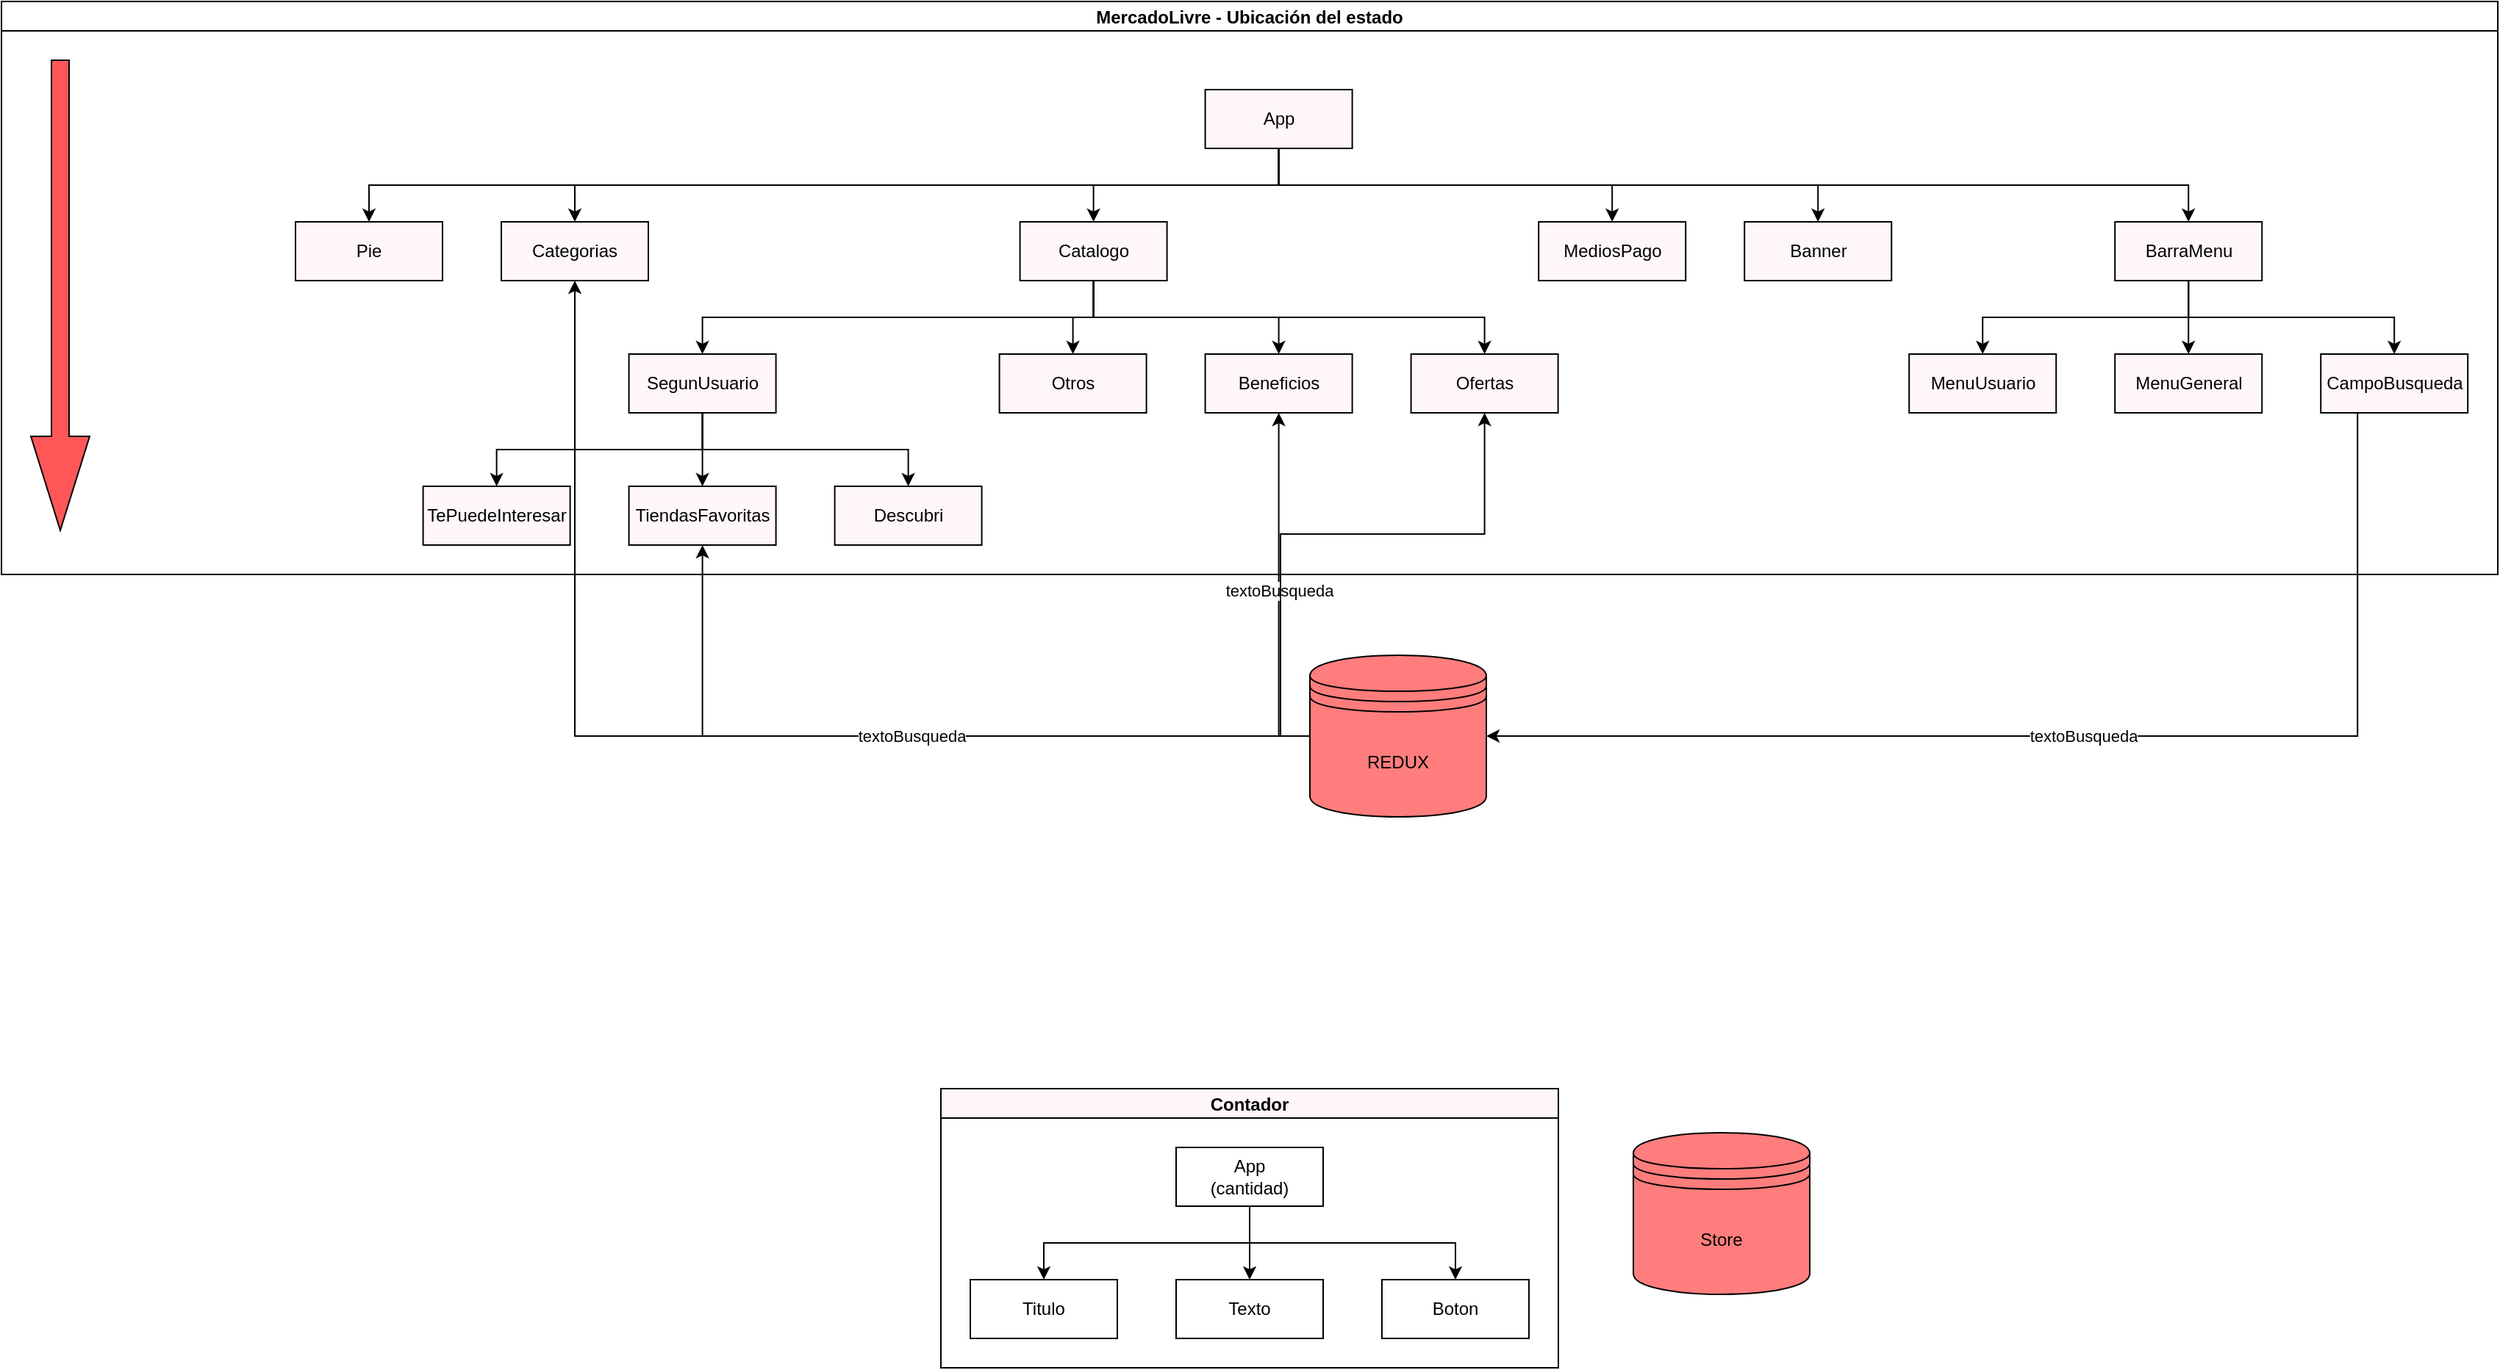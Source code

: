<mxfile version="15.3.8" type="device" pages="2"><diagram id="YV5X8uSX12ClwQIaQKZH" name="Arbol"><mxGraphModel dx="1404" dy="595" grid="1" gridSize="10" guides="1" tooltips="1" connect="1" arrows="1" fold="1" page="1" pageScale="1" pageWidth="827" pageHeight="1169" math="0" shadow="0"><root><mxCell id="0"/><mxCell id="1" parent="0"/><mxCell id="gQSKGE0dmUBeG7cD6dMA-41" value="MercadoLivre - Ubicación del estado" style="swimlane;startSize=20;horizontal=1;childLayout=treeLayout;horizontalTree=0;resizable=0;containerType=tree;" vertex="1" parent="1"><mxGeometry x="750" y="140" width="1698" height="390" as="geometry"/></mxCell><mxCell id="gQSKGE0dmUBeG7cD6dMA-42" value="App" style="whiteSpace=wrap;html=1;fillColor=#FFF7F7;" vertex="1" parent="gQSKGE0dmUBeG7cD6dMA-41"><mxGeometry x="818.8" y="60" width="100" height="40" as="geometry"/></mxCell><mxCell id="gQSKGE0dmUBeG7cD6dMA-43" value="BarraMenu" style="whiteSpace=wrap;html=1;fillColor=#FFF7F7;" vertex="1" parent="gQSKGE0dmUBeG7cD6dMA-41"><mxGeometry x="1437.6" y="150" width="100" height="40" as="geometry"/></mxCell><mxCell id="gQSKGE0dmUBeG7cD6dMA-44" value="" style="edgeStyle=elbowEdgeStyle;elbow=vertical;html=1;rounded=0;fillColor=#FFF7F7;" edge="1" parent="gQSKGE0dmUBeG7cD6dMA-41" source="gQSKGE0dmUBeG7cD6dMA-42" target="gQSKGE0dmUBeG7cD6dMA-43"><mxGeometry relative="1" as="geometry"/></mxCell><mxCell id="gQSKGE0dmUBeG7cD6dMA-45" value="Banner" style="whiteSpace=wrap;html=1;fillColor=#FFF7F7;" vertex="1" parent="gQSKGE0dmUBeG7cD6dMA-41"><mxGeometry x="1185.6" y="150" width="100" height="40" as="geometry"/></mxCell><mxCell id="gQSKGE0dmUBeG7cD6dMA-46" value="" style="edgeStyle=elbowEdgeStyle;elbow=vertical;html=1;rounded=0;fillColor=#FFF7F7;" edge="1" parent="gQSKGE0dmUBeG7cD6dMA-41" source="gQSKGE0dmUBeG7cD6dMA-42" target="gQSKGE0dmUBeG7cD6dMA-45"><mxGeometry relative="1" as="geometry"/></mxCell><mxCell id="gQSKGE0dmUBeG7cD6dMA-47" value="" style="edgeStyle=elbowEdgeStyle;elbow=vertical;html=1;rounded=0;fillColor=#FFF7F7;" edge="1" target="gQSKGE0dmUBeG7cD6dMA-48" source="gQSKGE0dmUBeG7cD6dMA-42" parent="gQSKGE0dmUBeG7cD6dMA-41"><mxGeometry relative="1" as="geometry"><mxPoint x="-3230" y="350" as="sourcePoint"/></mxGeometry></mxCell><mxCell id="gQSKGE0dmUBeG7cD6dMA-48" value="MediosPago" style="whiteSpace=wrap;html=1;fillColor=#FFF7F7;" vertex="1" parent="gQSKGE0dmUBeG7cD6dMA-41"><mxGeometry x="1045.6" y="150" width="100" height="40" as="geometry"/></mxCell><mxCell id="gQSKGE0dmUBeG7cD6dMA-49" value="" style="edgeStyle=elbowEdgeStyle;elbow=vertical;html=1;rounded=0;fillColor=#FFF7F7;" edge="1" target="gQSKGE0dmUBeG7cD6dMA-50" source="gQSKGE0dmUBeG7cD6dMA-42" parent="gQSKGE0dmUBeG7cD6dMA-41"><mxGeometry relative="1" as="geometry"><mxPoint x="-3090" y="350" as="sourcePoint"/></mxGeometry></mxCell><mxCell id="gQSKGE0dmUBeG7cD6dMA-50" value="Catalogo" style="whiteSpace=wrap;html=1;fillColor=#FFF7F7;" vertex="1" parent="gQSKGE0dmUBeG7cD6dMA-41"><mxGeometry x="692.8" y="150" width="100" height="40" as="geometry"/></mxCell><mxCell id="gQSKGE0dmUBeG7cD6dMA-51" value="" style="edgeStyle=elbowEdgeStyle;elbow=vertical;html=1;rounded=0;fillColor=#FFF7F7;" edge="1" target="gQSKGE0dmUBeG7cD6dMA-52" source="gQSKGE0dmUBeG7cD6dMA-42" parent="gQSKGE0dmUBeG7cD6dMA-41"><mxGeometry relative="1" as="geometry"><mxPoint x="-2880" y="350" as="sourcePoint"/></mxGeometry></mxCell><mxCell id="gQSKGE0dmUBeG7cD6dMA-52" value="Categorias" style="whiteSpace=wrap;html=1;fillColor=#FFF7F7;" vertex="1" parent="gQSKGE0dmUBeG7cD6dMA-41"><mxGeometry x="340" y="150" width="100" height="40" as="geometry"/></mxCell><mxCell id="gQSKGE0dmUBeG7cD6dMA-53" value="" style="edgeStyle=elbowEdgeStyle;elbow=vertical;html=1;rounded=0;fillColor=#FFF7F7;" edge="1" target="gQSKGE0dmUBeG7cD6dMA-54" source="gQSKGE0dmUBeG7cD6dMA-42" parent="gQSKGE0dmUBeG7cD6dMA-41"><mxGeometry relative="1" as="geometry"><mxPoint x="-2600" y="350" as="sourcePoint"/></mxGeometry></mxCell><mxCell id="gQSKGE0dmUBeG7cD6dMA-54" value="Pie" style="whiteSpace=wrap;html=1;fillColor=#FFF7F7;" vertex="1" parent="gQSKGE0dmUBeG7cD6dMA-41"><mxGeometry x="200" y="150" width="100" height="40" as="geometry"/></mxCell><mxCell id="gQSKGE0dmUBeG7cD6dMA-55" value="" style="edgeStyle=elbowEdgeStyle;elbow=vertical;html=1;rounded=0;fillColor=#FFF7F7;" edge="1" target="gQSKGE0dmUBeG7cD6dMA-56" source="gQSKGE0dmUBeG7cD6dMA-50" parent="gQSKGE0dmUBeG7cD6dMA-41"><mxGeometry relative="1" as="geometry"><mxPoint x="-2250" y="350" as="sourcePoint"/></mxGeometry></mxCell><mxCell id="gQSKGE0dmUBeG7cD6dMA-56" value="Ofertas" style="whiteSpace=wrap;html=1;fillColor=#FFF7F7;" vertex="1" parent="gQSKGE0dmUBeG7cD6dMA-41"><mxGeometry x="958.8" y="240" width="100" height="40" as="geometry"/></mxCell><mxCell id="gQSKGE0dmUBeG7cD6dMA-57" value="" style="edgeStyle=elbowEdgeStyle;elbow=vertical;html=1;rounded=0;fillColor=#FFF7F7;" edge="1" target="gQSKGE0dmUBeG7cD6dMA-58" source="gQSKGE0dmUBeG7cD6dMA-50" parent="gQSKGE0dmUBeG7cD6dMA-41"><mxGeometry relative="1" as="geometry"><mxPoint x="-2180" y="440" as="sourcePoint"/></mxGeometry></mxCell><mxCell id="gQSKGE0dmUBeG7cD6dMA-58" value="Beneficios" style="whiteSpace=wrap;html=1;fillColor=#FFF7F7;" vertex="1" parent="gQSKGE0dmUBeG7cD6dMA-41"><mxGeometry x="818.8" y="240" width="100" height="40" as="geometry"/></mxCell><mxCell id="gQSKGE0dmUBeG7cD6dMA-59" value="" style="edgeStyle=elbowEdgeStyle;elbow=vertical;html=1;rounded=0;fillColor=#FFF7F7;" edge="1" target="gQSKGE0dmUBeG7cD6dMA-60" source="gQSKGE0dmUBeG7cD6dMA-50" parent="gQSKGE0dmUBeG7cD6dMA-41"><mxGeometry relative="1" as="geometry"><mxPoint x="-1774" y="440" as="sourcePoint"/></mxGeometry></mxCell><mxCell id="gQSKGE0dmUBeG7cD6dMA-60" value="Otros" style="whiteSpace=wrap;html=1;fillColor=#FFF7F7;" vertex="1" parent="gQSKGE0dmUBeG7cD6dMA-41"><mxGeometry x="678.8" y="240" width="100" height="40" as="geometry"/></mxCell><mxCell id="gQSKGE0dmUBeG7cD6dMA-61" value="" style="edgeStyle=elbowEdgeStyle;elbow=vertical;html=1;rounded=0;fillColor=#FFF7F7;" edge="1" target="gQSKGE0dmUBeG7cD6dMA-62" source="gQSKGE0dmUBeG7cD6dMA-50" parent="gQSKGE0dmUBeG7cD6dMA-41"><mxGeometry relative="1" as="geometry"><mxPoint x="-1312" y="440" as="sourcePoint"/></mxGeometry></mxCell><mxCell id="gQSKGE0dmUBeG7cD6dMA-62" value="SegunUsuario" style="whiteSpace=wrap;html=1;fillColor=#FFF7F7;" vertex="1" parent="gQSKGE0dmUBeG7cD6dMA-41"><mxGeometry x="426.8" y="240" width="100" height="40" as="geometry"/></mxCell><mxCell id="gQSKGE0dmUBeG7cD6dMA-63" value="" style="edgeStyle=elbowEdgeStyle;elbow=vertical;html=1;rounded=0;fillColor=#FFF7F7;" edge="1" target="gQSKGE0dmUBeG7cD6dMA-64" source="gQSKGE0dmUBeG7cD6dMA-62" parent="gQSKGE0dmUBeG7cD6dMA-41"><mxGeometry relative="1" as="geometry"><mxPoint x="-794" y="440" as="sourcePoint"/></mxGeometry></mxCell><mxCell id="gQSKGE0dmUBeG7cD6dMA-64" value="Descubri" style="whiteSpace=wrap;html=1;fillColor=#FFF7F7;" vertex="1" parent="gQSKGE0dmUBeG7cD6dMA-41"><mxGeometry x="566.8" y="330" width="100" height="40" as="geometry"/></mxCell><mxCell id="gQSKGE0dmUBeG7cD6dMA-65" value="" style="edgeStyle=elbowEdgeStyle;elbow=vertical;html=1;rounded=0;fillColor=#FFF7F7;" edge="1" target="gQSKGE0dmUBeG7cD6dMA-66" source="gQSKGE0dmUBeG7cD6dMA-62" parent="gQSKGE0dmUBeG7cD6dMA-41"><mxGeometry relative="1" as="geometry"><mxPoint x="-584" y="530" as="sourcePoint"/></mxGeometry></mxCell><mxCell id="gQSKGE0dmUBeG7cD6dMA-66" value="TiendasFavoritas" style="whiteSpace=wrap;html=1;fillColor=#FFF7F7;" vertex="1" parent="gQSKGE0dmUBeG7cD6dMA-41"><mxGeometry x="426.8" y="330" width="100" height="40" as="geometry"/></mxCell><mxCell id="gQSKGE0dmUBeG7cD6dMA-67" value="" style="edgeStyle=elbowEdgeStyle;elbow=vertical;html=1;rounded=0;fillColor=#FFF7F7;" edge="1" target="gQSKGE0dmUBeG7cD6dMA-68" source="gQSKGE0dmUBeG7cD6dMA-62" parent="gQSKGE0dmUBeG7cD6dMA-41"><mxGeometry relative="1" as="geometry"><mxPoint x="-15.6" y="530" as="sourcePoint"/></mxGeometry></mxCell><mxCell id="gQSKGE0dmUBeG7cD6dMA-68" value="TePuedeInteresar" style="whiteSpace=wrap;html=1;fillColor=#FFF7F7;" vertex="1" parent="gQSKGE0dmUBeG7cD6dMA-41"><mxGeometry x="286.8" y="330" width="100" height="40" as="geometry"/></mxCell><mxCell id="gQSKGE0dmUBeG7cD6dMA-69" value="" style="edgeStyle=elbowEdgeStyle;elbow=vertical;html=1;rounded=0;fillColor=#FFF7F7;" edge="1" target="gQSKGE0dmUBeG7cD6dMA-70" source="gQSKGE0dmUBeG7cD6dMA-43" parent="gQSKGE0dmUBeG7cD6dMA-41"><mxGeometry relative="1" as="geometry"><mxPoint x="239.2" y="350" as="sourcePoint"/></mxGeometry></mxCell><mxCell id="gQSKGE0dmUBeG7cD6dMA-70" value="CampoBusqueda" style="whiteSpace=wrap;html=1;fillColor=#FFF7F7;" vertex="1" parent="gQSKGE0dmUBeG7cD6dMA-41"><mxGeometry x="1577.6" y="240" width="100" height="40" as="geometry"/></mxCell><mxCell id="gQSKGE0dmUBeG7cD6dMA-71" value="" style="edgeStyle=elbowEdgeStyle;elbow=vertical;html=1;rounded=0;fillColor=#FFF7F7;" edge="1" target="gQSKGE0dmUBeG7cD6dMA-72" source="gQSKGE0dmUBeG7cD6dMA-43" parent="gQSKGE0dmUBeG7cD6dMA-41"><mxGeometry relative="1" as="geometry"><mxPoint x="-323.6" y="440" as="sourcePoint"/></mxGeometry></mxCell><mxCell id="gQSKGE0dmUBeG7cD6dMA-72" value="MenuGeneral" style="whiteSpace=wrap;html=1;fillColor=#FFF7F7;" vertex="1" parent="gQSKGE0dmUBeG7cD6dMA-41"><mxGeometry x="1437.6" y="240" width="100" height="40" as="geometry"/></mxCell><mxCell id="gQSKGE0dmUBeG7cD6dMA-73" value="" style="edgeStyle=elbowEdgeStyle;elbow=vertical;html=1;rounded=0;fillColor=#FFF7F7;" edge="1" target="gQSKGE0dmUBeG7cD6dMA-74" source="gQSKGE0dmUBeG7cD6dMA-43" parent="gQSKGE0dmUBeG7cD6dMA-41"><mxGeometry relative="1" as="geometry"><mxPoint x="309.2" y="440" as="sourcePoint"/></mxGeometry></mxCell><mxCell id="gQSKGE0dmUBeG7cD6dMA-74" value="MenuUsuario" style="whiteSpace=wrap;html=1;fillColor=#FFF7F7;" vertex="1" parent="gQSKGE0dmUBeG7cD6dMA-41"><mxGeometry x="1297.6" y="240" width="100" height="40" as="geometry"/></mxCell><mxCell id="gQSKGE0dmUBeG7cD6dMA-89" value="" style="shape=singleArrow;direction=south;whiteSpace=wrap;html=1;fillColor=#FF5757;" vertex="1" parent="gQSKGE0dmUBeG7cD6dMA-41"><mxGeometry x="20" y="40" width="40" height="320" as="geometry"/></mxCell><mxCell id="gQSKGE0dmUBeG7cD6dMA-98" value="" style="edgeStyle=orthogonalEdgeStyle;rounded=0;orthogonalLoop=1;jettySize=auto;html=1;exitX=0;exitY=0.5;exitDx=0;exitDy=0;fillColor=#FFF7F7;" edge="1" parent="1" source="gQSKGE0dmUBeG7cD6dMA-95" target="gQSKGE0dmUBeG7cD6dMA-52"><mxGeometry relative="1" as="geometry"/></mxCell><mxCell id="gQSKGE0dmUBeG7cD6dMA-99" value="textoBusqueda" style="edgeStyle=orthogonalEdgeStyle;rounded=0;orthogonalLoop=1;jettySize=auto;html=1;exitX=0;exitY=0.5;exitDx=0;exitDy=0;fillColor=#FFF7F7;" edge="1" parent="1" source="gQSKGE0dmUBeG7cD6dMA-95" target="gQSKGE0dmUBeG7cD6dMA-58"><mxGeometry relative="1" as="geometry"/></mxCell><mxCell id="gQSKGE0dmUBeG7cD6dMA-101" value="textoBusqueda" style="edgeStyle=orthogonalEdgeStyle;rounded=0;orthogonalLoop=1;jettySize=auto;html=1;exitX=0;exitY=0.5;exitDx=0;exitDy=0;fillColor=#FFF7F7;" edge="1" parent="1" source="gQSKGE0dmUBeG7cD6dMA-95" target="gQSKGE0dmUBeG7cD6dMA-66"><mxGeometry relative="1" as="geometry"/></mxCell><mxCell id="gQSKGE0dmUBeG7cD6dMA-102" style="edgeStyle=orthogonalEdgeStyle;rounded=0;orthogonalLoop=1;jettySize=auto;html=1;exitX=0;exitY=0.5;exitDx=0;exitDy=0;entryX=0.5;entryY=1;entryDx=0;entryDy=0;fillColor=#FFF7F7;" edge="1" parent="1" source="gQSKGE0dmUBeG7cD6dMA-95" target="gQSKGE0dmUBeG7cD6dMA-56"><mxGeometry relative="1" as="geometry"/></mxCell><mxCell id="gQSKGE0dmUBeG7cD6dMA-95" value="REDUX" style="shape=datastore;whiteSpace=wrap;html=1;fillColor=#FF7D7D;" vertex="1" parent="1"><mxGeometry x="1640" y="585" width="120" height="110" as="geometry"/></mxCell><mxCell id="gQSKGE0dmUBeG7cD6dMA-96" value="textoBusqueda" style="edgeStyle=orthogonalEdgeStyle;rounded=0;orthogonalLoop=1;jettySize=auto;html=1;exitX=0.25;exitY=1;exitDx=0;exitDy=0;fillColor=#FFF7F7;entryX=1;entryY=0.5;entryDx=0;entryDy=0;" edge="1" parent="1" source="gQSKGE0dmUBeG7cD6dMA-70" target="gQSKGE0dmUBeG7cD6dMA-95"><mxGeometry relative="1" as="geometry"/></mxCell><mxCell id="gQSKGE0dmUBeG7cD6dMA-109" value="Contador" style="swimlane;startSize=20;horizontal=1;childLayout=treeLayout;horizontalTree=0;resizable=0;containerType=tree;fillColor=#FFF7F7;" vertex="1" parent="1"><mxGeometry x="1389" y="880" width="420" height="190" as="geometry"/></mxCell><mxCell id="gQSKGE0dmUBeG7cD6dMA-110" value="App&lt;br&gt;(cantidad)" style="whiteSpace=wrap;html=1;" vertex="1" parent="gQSKGE0dmUBeG7cD6dMA-109"><mxGeometry x="160" y="40" width="100" height="40" as="geometry"/></mxCell><mxCell id="gQSKGE0dmUBeG7cD6dMA-111" value="Titulo" style="whiteSpace=wrap;html=1;" vertex="1" parent="gQSKGE0dmUBeG7cD6dMA-109"><mxGeometry x="20" y="130" width="100" height="40" as="geometry"/></mxCell><mxCell id="gQSKGE0dmUBeG7cD6dMA-112" value="" style="edgeStyle=elbowEdgeStyle;elbow=vertical;html=1;rounded=0;" edge="1" parent="gQSKGE0dmUBeG7cD6dMA-109" source="gQSKGE0dmUBeG7cD6dMA-110" target="gQSKGE0dmUBeG7cD6dMA-111"><mxGeometry relative="1" as="geometry"/></mxCell><mxCell id="gQSKGE0dmUBeG7cD6dMA-113" value="Texto" style="whiteSpace=wrap;html=1;" vertex="1" parent="gQSKGE0dmUBeG7cD6dMA-109"><mxGeometry x="160" y="130" width="100" height="40" as="geometry"/></mxCell><mxCell id="gQSKGE0dmUBeG7cD6dMA-114" value="" style="edgeStyle=elbowEdgeStyle;elbow=vertical;html=1;rounded=0;" edge="1" parent="gQSKGE0dmUBeG7cD6dMA-109" source="gQSKGE0dmUBeG7cD6dMA-110" target="gQSKGE0dmUBeG7cD6dMA-113"><mxGeometry relative="1" as="geometry"/></mxCell><mxCell id="gQSKGE0dmUBeG7cD6dMA-115" value="" style="edgeStyle=elbowEdgeStyle;elbow=vertical;html=1;rounded=0;" edge="1" target="gQSKGE0dmUBeG7cD6dMA-116" source="gQSKGE0dmUBeG7cD6dMA-110" parent="gQSKGE0dmUBeG7cD6dMA-109"><mxGeometry relative="1" as="geometry"><mxPoint x="1500" y="980" as="sourcePoint"/></mxGeometry></mxCell><mxCell id="gQSKGE0dmUBeG7cD6dMA-116" value="Boton" style="whiteSpace=wrap;html=1;" vertex="1" parent="gQSKGE0dmUBeG7cD6dMA-109"><mxGeometry x="300" y="130" width="100" height="40" as="geometry"/></mxCell><mxCell id="gQSKGE0dmUBeG7cD6dMA-117" value="Store" style="shape=datastore;whiteSpace=wrap;html=1;fillColor=#FF7D7D;" vertex="1" parent="1"><mxGeometry x="1860" y="910" width="120" height="110" as="geometry"/></mxCell></root></mxGraphModel></diagram><diagram id="UH-rJwcg9DttyXWufvUu" name="Store"><mxGraphModel dx="1193" dy="506" grid="1" gridSize="10" guides="1" tooltips="1" connect="1" arrows="1" fold="1" page="1" pageScale="1" pageWidth="827" pageHeight="1169" math="0" shadow="0"><root><mxCell id="C74AvEd3xpXJX6xyaURE-0"/><mxCell id="C74AvEd3xpXJX6xyaURE-1" parent="C74AvEd3xpXJX6xyaURE-0"/><mxCell id="C74AvEd3xpXJX6xyaURE-2" value="Store" style="shape=datastore;whiteSpace=wrap;html=1;fillColor=#FFF7F7;" vertex="1" parent="C74AvEd3xpXJX6xyaURE-1"><mxGeometry x="140" y="10" width="550" height="500" as="geometry"/></mxCell><mxCell id="C74AvEd3xpXJX6xyaURE-6" value="" style="edgeStyle=orthogonalEdgeStyle;rounded=0;orthogonalLoop=1;jettySize=auto;html=1;fillColor=#FFF7F7;" edge="1" parent="C74AvEd3xpXJX6xyaURE-1" source="C74AvEd3xpXJX6xyaURE-3" target="C74AvEd3xpXJX6xyaURE-5"><mxGeometry relative="1" as="geometry"/></mxCell><mxCell id="C74AvEd3xpXJX6xyaURE-3" value="Datos (escrituras)" style="shape=singleArrow;whiteSpace=wrap;html=1;fillColor=#FFF7F7;" vertex="1" parent="C74AvEd3xpXJX6xyaURE-1"><mxGeometry y="90" width="140" height="60" as="geometry"/></mxCell><mxCell id="C74AvEd3xpXJX6xyaURE-4" value="Datos (lecturas)" style="shape=singleArrow;direction=west;whiteSpace=wrap;html=1;fillColor=#FFF7F7;" vertex="1" parent="C74AvEd3xpXJX6xyaURE-1"><mxGeometry y="160" width="140" height="60" as="geometry"/></mxCell><mxCell id="C74AvEd3xpXJX6xyaURE-5" value="Cambio en el Store" style="whiteSpace=wrap;html=1;fillColor=#FFF7F7;" vertex="1" parent="C74AvEd3xpXJX6xyaURE-1"><mxGeometry x="355" y="200" width="120" height="60" as="geometry"/></mxCell></root></mxGraphModel></diagram></mxfile>